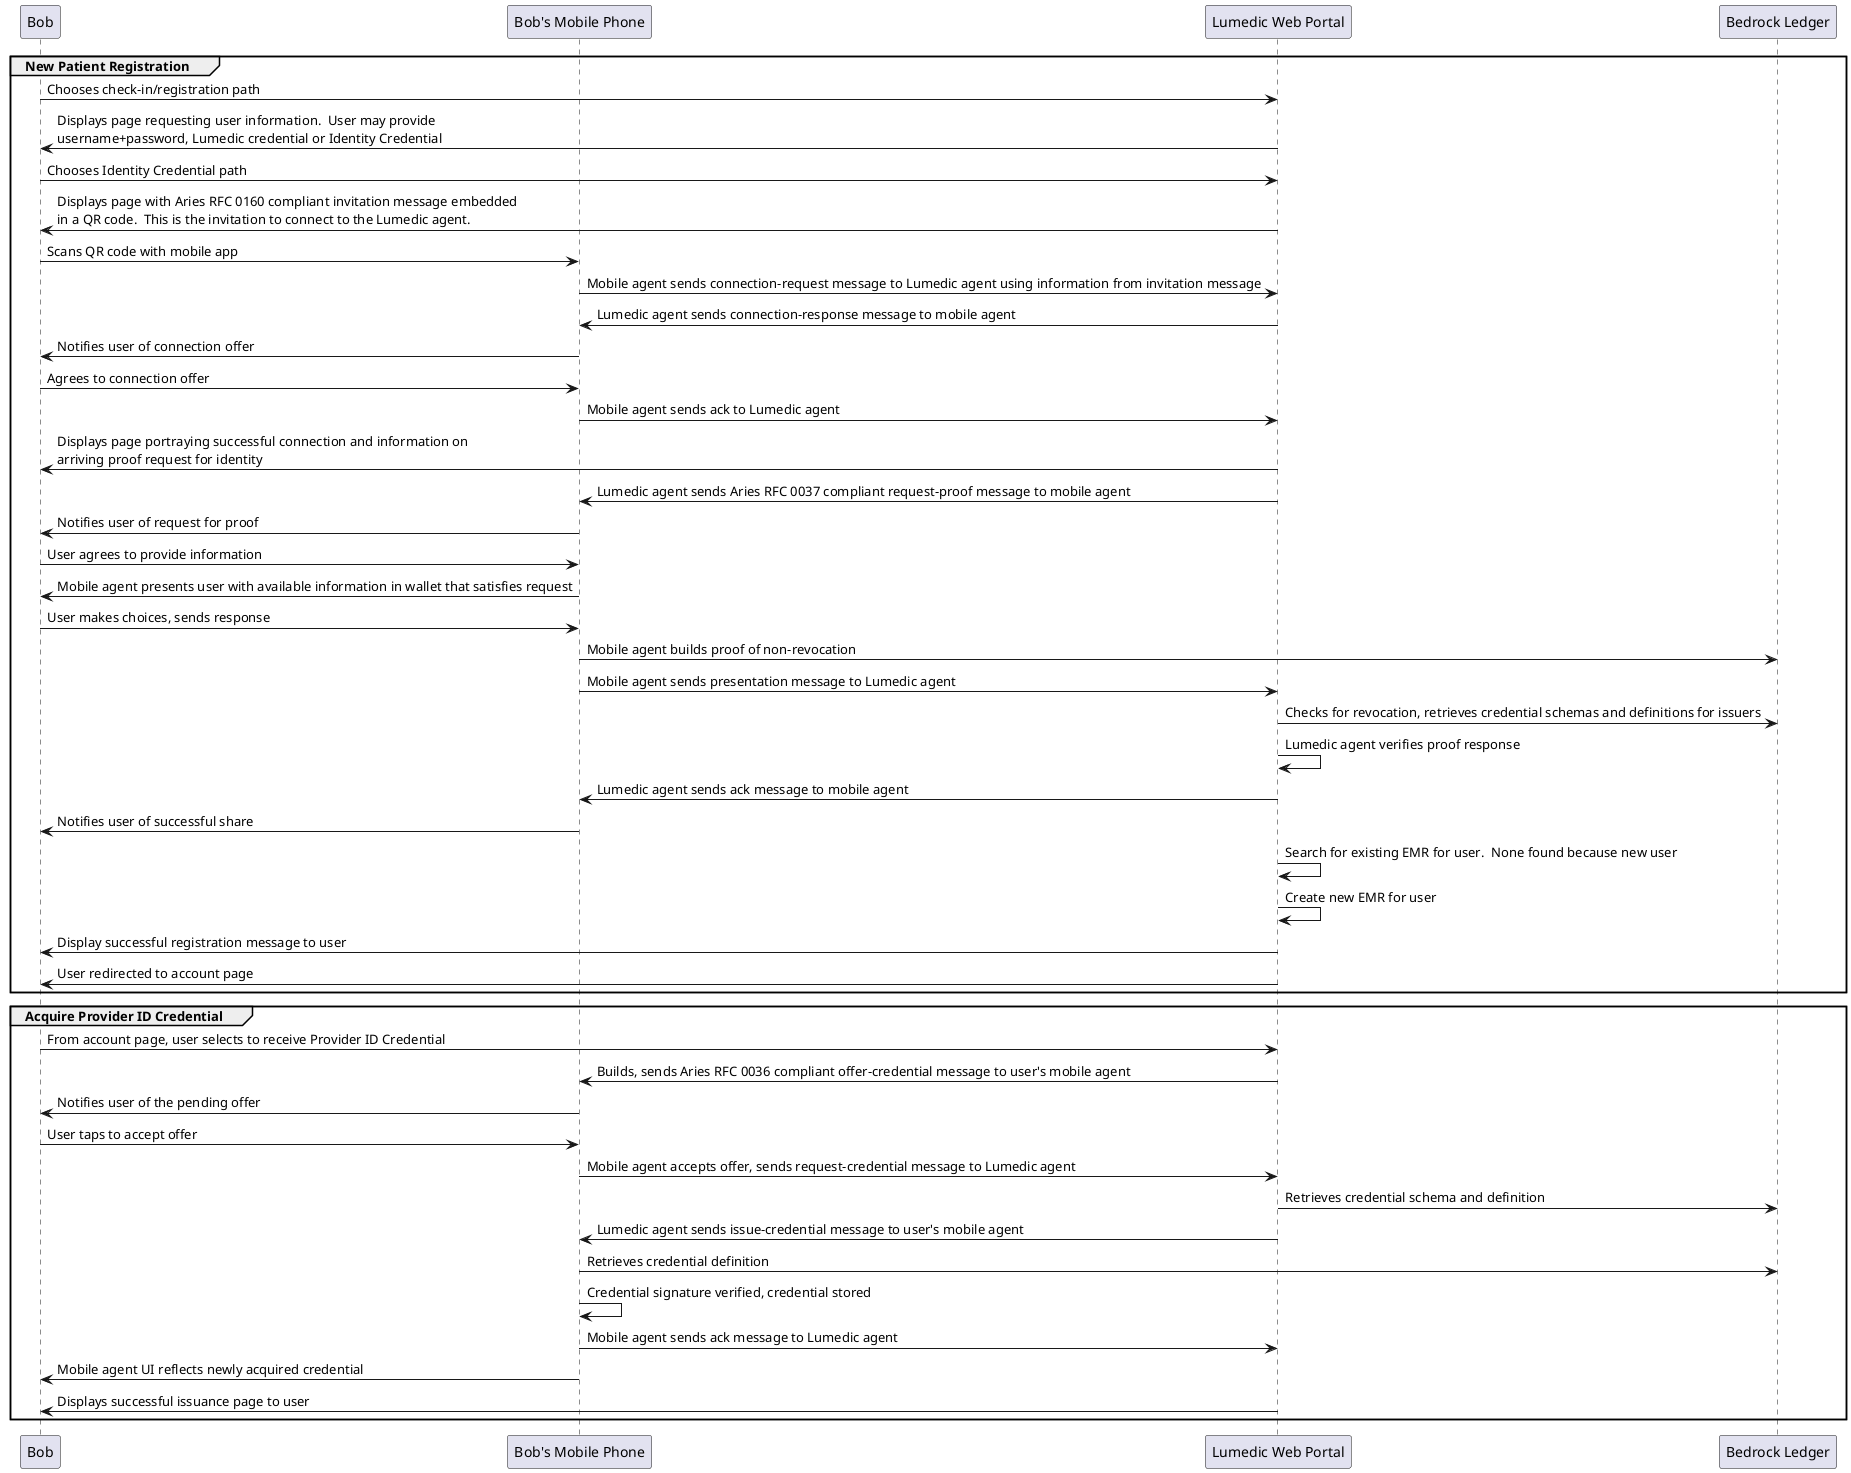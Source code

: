 @startuml

participant "Bob" as USER
participant "Bob's Mobile Phone" as MP
participant "Lumedic Web Portal" as LU
participant "Bedrock Ledger" as LE

group New Patient Registration
USER->LU: Chooses check-in/registration path
LU->USER: Displays page requesting user information.  User may provide\nusername+password, Lumedic credential or Identity Credential
USER->LU: Chooses Identity Credential path
LU->USER: Displays page with Aries RFC 0160 compliant invitation message embedded\nin a QR code.  This is the invitation to connect to the Lumedic agent.
USER->MP: Scans QR code with mobile app
MP->LU:   Mobile agent sends connection-request message to Lumedic agent using information from invitation message
LU->MP:   Lumedic agent sends connection-response message to mobile agent
MP->USER: Notifies user of connection offer
USER->MP: Agrees to connection offer
MP->LU:   Mobile agent sends ack to Lumedic agent
LU->USER: Displays page portraying successful connection and information on\narriving proof request for identity
LU->MP:   Lumedic agent sends Aries RFC 0037 compliant request-proof message to mobile agent
MP->USER: Notifies user of request for proof
USER->MP: User agrees to provide information
MP->USER: Mobile agent presents user with available information in wallet that satisfies request
USER->MP: User makes choices, sends response
MP->LE:   Mobile agent builds proof of non-revocation
MP->LU:   Mobile agent sends presentation message to Lumedic agent
LU->LE:   Checks for revocation, retrieves credential schemas and definitions for issuers
LU->LU:   Lumedic agent verifies proof response
LU->MP:   Lumedic agent sends ack message to mobile agent 
MP->USER: Notifies user of successful share
LU->LU:   Search for existing EMR for user.  None found because new user
LU->LU:   Create new EMR for user
LU->USER: Display successful registration message to user
LU->USER: User redirected to account page
end

group Acquire Provider ID Credential
USER->LU: From account page, user selects to receive Provider ID Credential
LU->MP:   Builds, sends Aries RFC 0036 compliant offer-credential message to user's mobile agent
MP->USER: Notifies user of the pending offer
USER->MP: User taps to accept offer
MP->LU:   Mobile agent accepts offer, sends request-credential message to Lumedic agent
LU->LE:   Retrieves credential schema and definition
LU->MP:   Lumedic agent sends issue-credential message to user's mobile agent
MP->LE:   Retrieves credential definition
MP->MP:   Credential signature verified, credential stored
MP->LU:   Mobile agent sends ack message to Lumedic agent
MP->USER: Mobile agent UI reflects newly acquired credential
LU->USER: Displays successful issuance page to user
end

@enduml